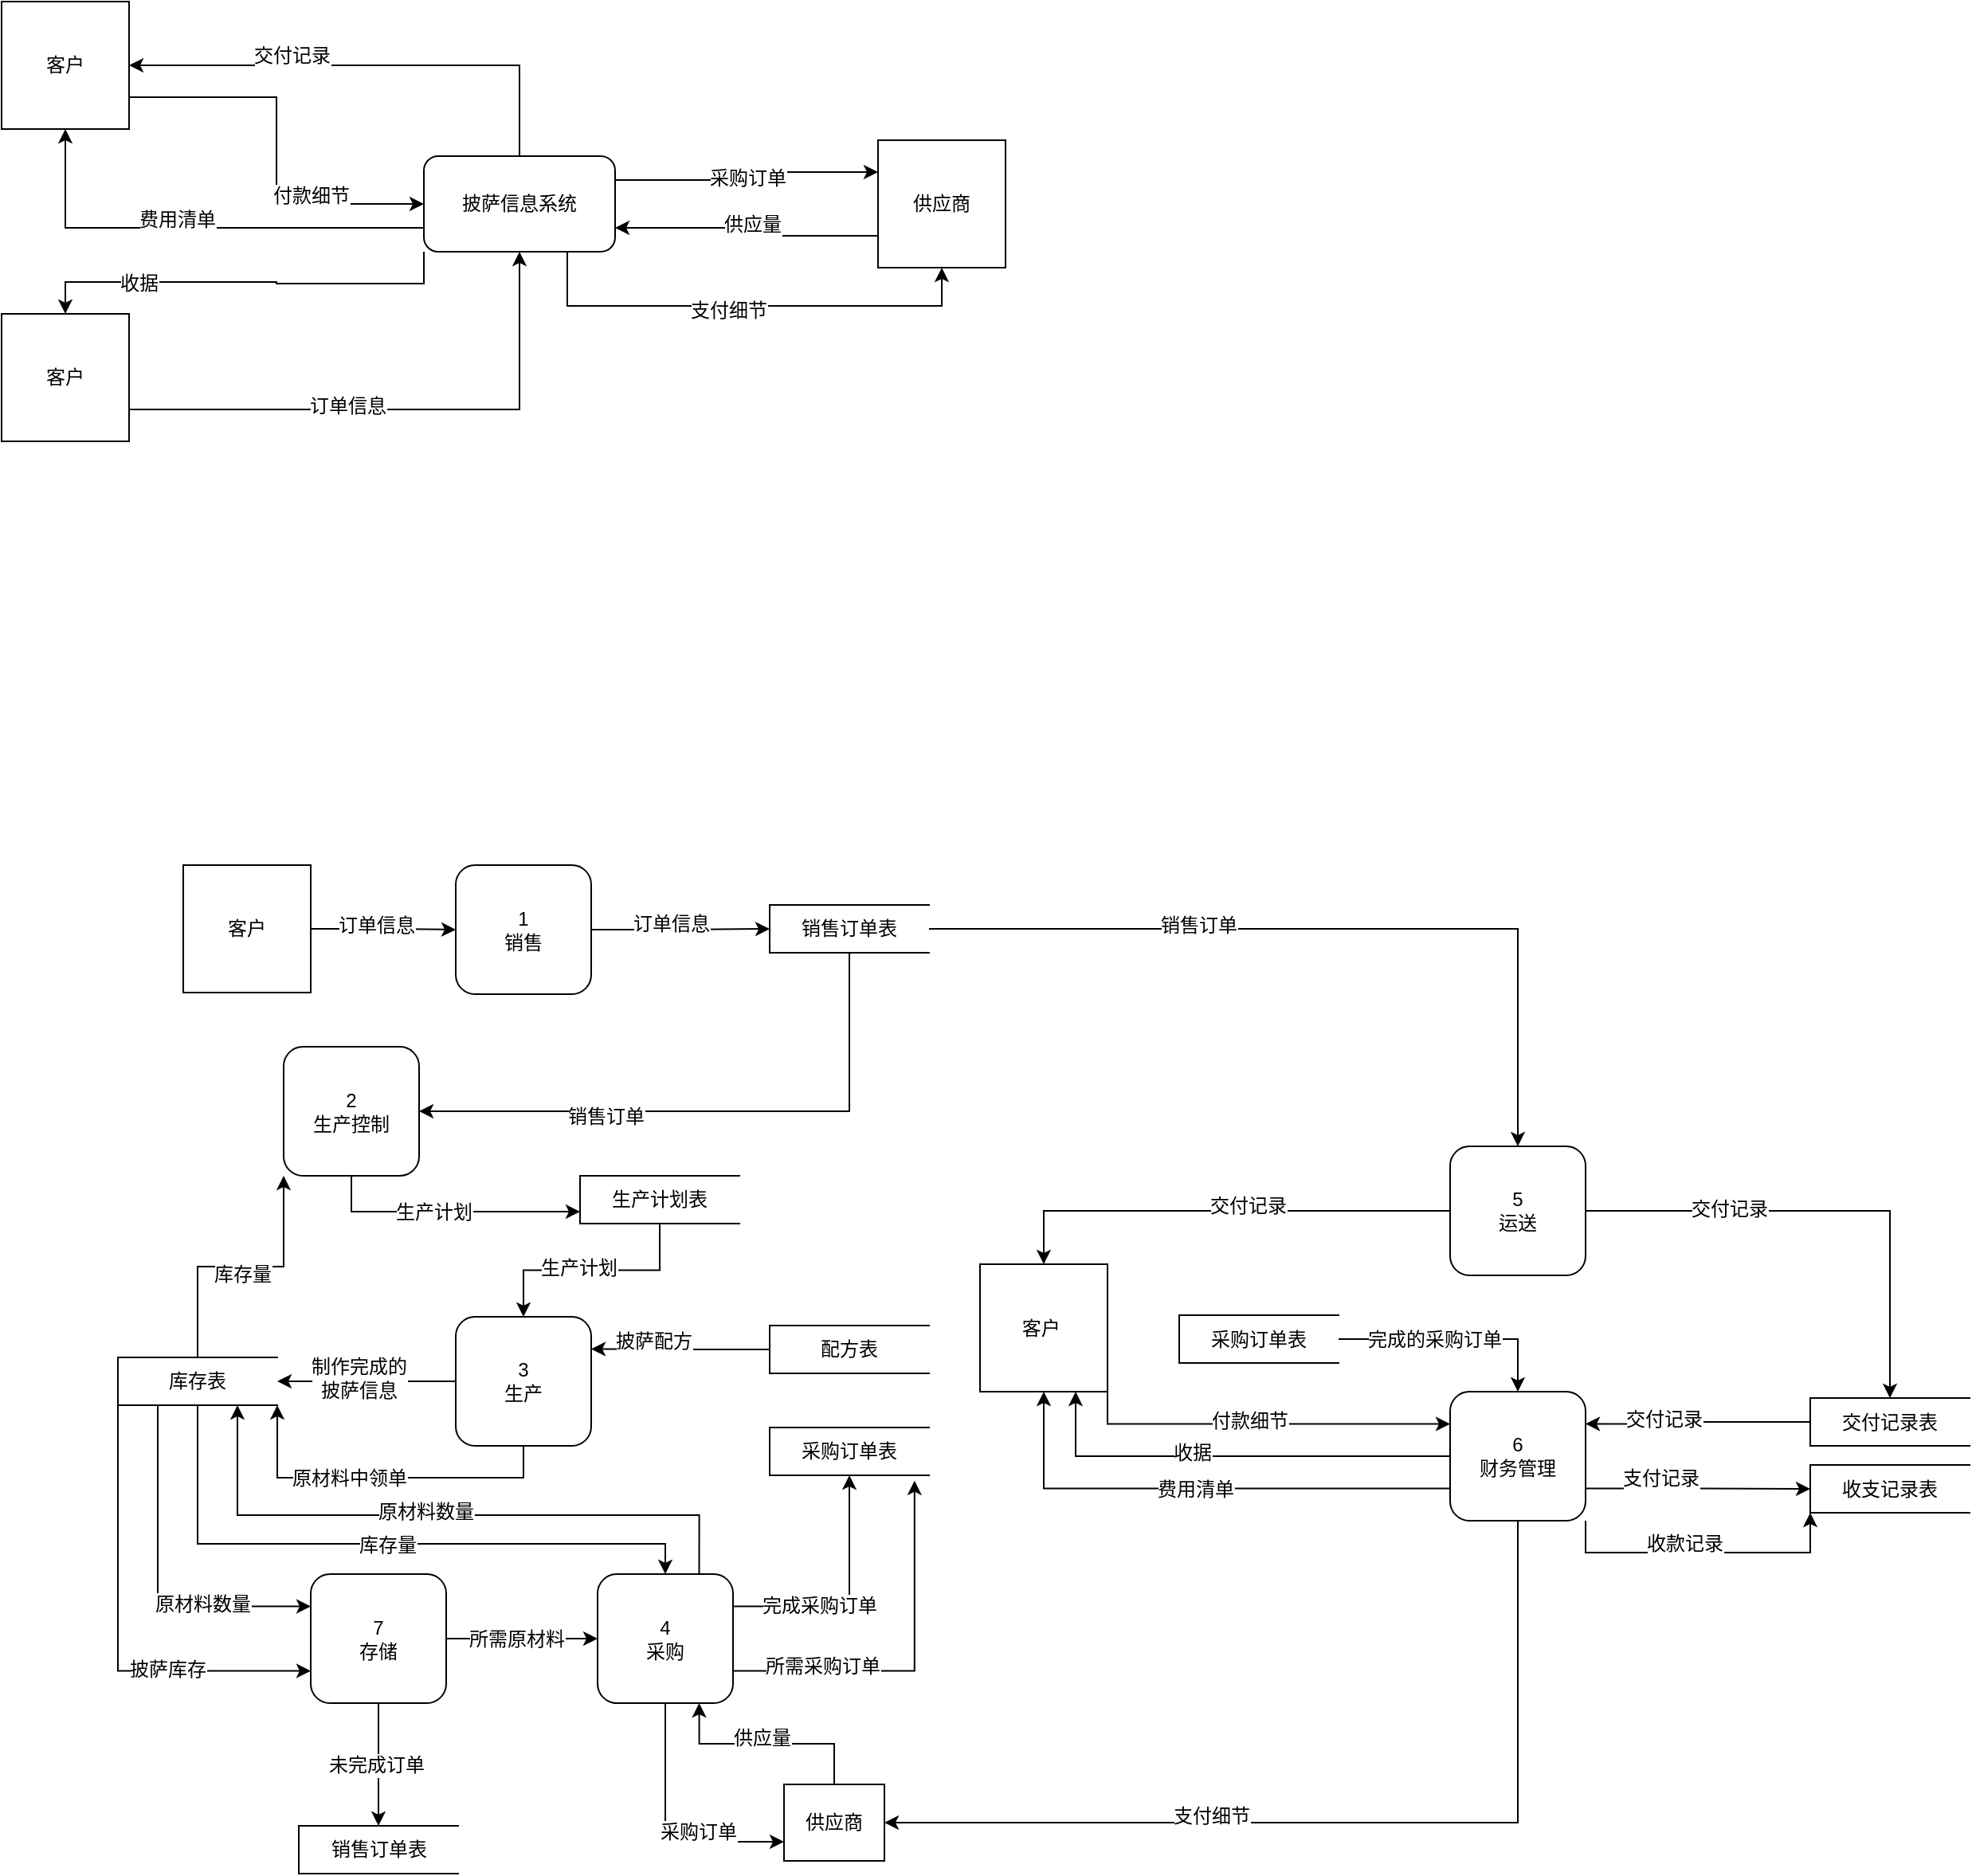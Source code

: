 <mxfile version="22.1.7" type="onedrive">
  <diagram name="第 1 页" id="Ogoxaame5EVT2_0ldYU4">
    <mxGraphModel grid="0" page="0" gridSize="10" guides="1" tooltips="1" connect="1" arrows="1" fold="1" pageScale="1" pageWidth="20000" pageHeight="40000" math="0" shadow="0">
      <root>
        <mxCell id="0" />
        <mxCell id="1" parent="0" />
        <mxCell id="jCWovnf3UKTLc14nrEl1-61" style="edgeStyle=orthogonalEdgeStyle;rounded=0;orthogonalLoop=1;jettySize=auto;html=1;exitX=1;exitY=0.75;exitDx=0;exitDy=0;entryX=0;entryY=0.5;entryDx=0;entryDy=0;fontFamily=Helvetica;fontSize=12;fontColor=default;startSize=26;" edge="1" parent="1" source="jCWovnf3UKTLc14nrEl1-1" target="jCWovnf3UKTLc14nrEl1-3">
          <mxGeometry relative="1" as="geometry" />
        </mxCell>
        <mxCell id="jCWovnf3UKTLc14nrEl1-62" value="付款细节" style="edgeLabel;html=1;align=center;verticalAlign=middle;resizable=0;points=[];fontSize=12;fontFamily=Helvetica;fontColor=default;" connectable="0" vertex="1" parent="jCWovnf3UKTLc14nrEl1-61">
          <mxGeometry x="0.431" y="5" relative="1" as="geometry">
            <mxPoint as="offset" />
          </mxGeometry>
        </mxCell>
        <mxCell id="jCWovnf3UKTLc14nrEl1-1" value="客户" style="whiteSpace=wrap;html=1;aspect=fixed;" vertex="1" parent="1">
          <mxGeometry x="78" y="-9" width="80" height="80" as="geometry" />
        </mxCell>
        <mxCell id="jCWovnf3UKTLc14nrEl1-68" style="edgeStyle=orthogonalEdgeStyle;rounded=0;orthogonalLoop=1;jettySize=auto;html=1;exitX=1;exitY=0.75;exitDx=0;exitDy=0;entryX=0.5;entryY=1;entryDx=0;entryDy=0;fontFamily=Helvetica;fontSize=12;fontColor=default;startSize=26;" edge="1" parent="1" source="jCWovnf3UKTLc14nrEl1-2" target="jCWovnf3UKTLc14nrEl1-3">
          <mxGeometry relative="1" as="geometry" />
        </mxCell>
        <mxCell id="jCWovnf3UKTLc14nrEl1-69" value="订单信息" style="edgeLabel;html=1;align=center;verticalAlign=middle;resizable=0;points=[];fontSize=12;fontFamily=Helvetica;fontColor=default;" connectable="0" vertex="1" parent="jCWovnf3UKTLc14nrEl1-68">
          <mxGeometry x="-0.205" y="2" relative="1" as="geometry">
            <mxPoint as="offset" />
          </mxGeometry>
        </mxCell>
        <mxCell id="jCWovnf3UKTLc14nrEl1-2" value="客户" style="whiteSpace=wrap;html=1;aspect=fixed;" vertex="1" parent="1">
          <mxGeometry x="78" y="187" width="80" height="80" as="geometry" />
        </mxCell>
        <mxCell id="jCWovnf3UKTLc14nrEl1-59" style="edgeStyle=orthogonalEdgeStyle;rounded=0;orthogonalLoop=1;jettySize=auto;html=1;exitX=0.5;exitY=0;exitDx=0;exitDy=0;entryX=1;entryY=0.5;entryDx=0;entryDy=0;fontFamily=Helvetica;fontSize=12;fontColor=default;startSize=26;" edge="1" parent="1" source="jCWovnf3UKTLc14nrEl1-3" target="jCWovnf3UKTLc14nrEl1-1">
          <mxGeometry relative="1" as="geometry" />
        </mxCell>
        <mxCell id="jCWovnf3UKTLc14nrEl1-60" value="交付记录" style="edgeLabel;html=1;align=center;verticalAlign=middle;resizable=0;points=[];fontSize=12;fontFamily=Helvetica;fontColor=default;" connectable="0" vertex="1" parent="jCWovnf3UKTLc14nrEl1-59">
          <mxGeometry x="0.327" y="-6" relative="1" as="geometry">
            <mxPoint as="offset" />
          </mxGeometry>
        </mxCell>
        <mxCell id="jCWovnf3UKTLc14nrEl1-64" style="edgeStyle=orthogonalEdgeStyle;rounded=0;orthogonalLoop=1;jettySize=auto;html=1;exitX=0;exitY=0.75;exitDx=0;exitDy=0;entryX=0.5;entryY=1;entryDx=0;entryDy=0;fontFamily=Helvetica;fontSize=12;fontColor=default;startSize=26;" edge="1" parent="1" source="jCWovnf3UKTLc14nrEl1-3" target="jCWovnf3UKTLc14nrEl1-1">
          <mxGeometry relative="1" as="geometry" />
        </mxCell>
        <mxCell id="jCWovnf3UKTLc14nrEl1-65" value="费用清单" style="edgeLabel;html=1;align=center;verticalAlign=middle;resizable=0;points=[];fontSize=12;fontFamily=Helvetica;fontColor=default;" connectable="0" vertex="1" parent="jCWovnf3UKTLc14nrEl1-64">
          <mxGeometry x="0.08" y="-5" relative="1" as="geometry">
            <mxPoint as="offset" />
          </mxGeometry>
        </mxCell>
        <mxCell id="jCWovnf3UKTLc14nrEl1-66" style="edgeStyle=orthogonalEdgeStyle;rounded=0;orthogonalLoop=1;jettySize=auto;html=1;exitX=0;exitY=1;exitDx=0;exitDy=0;entryX=0.5;entryY=0;entryDx=0;entryDy=0;fontFamily=Helvetica;fontSize=12;fontColor=default;startSize=26;" edge="1" parent="1" source="jCWovnf3UKTLc14nrEl1-3" target="jCWovnf3UKTLc14nrEl1-2">
          <mxGeometry relative="1" as="geometry" />
        </mxCell>
        <mxCell id="jCWovnf3UKTLc14nrEl1-67" value="收据" style="edgeLabel;html=1;align=center;verticalAlign=middle;resizable=0;points=[];fontSize=12;fontFamily=Helvetica;fontColor=default;" connectable="0" vertex="1" parent="jCWovnf3UKTLc14nrEl1-66">
          <mxGeometry x="0.511" y="1" relative="1" as="geometry">
            <mxPoint x="1" as="offset" />
          </mxGeometry>
        </mxCell>
        <mxCell id="jCWovnf3UKTLc14nrEl1-70" style="edgeStyle=orthogonalEdgeStyle;rounded=0;orthogonalLoop=1;jettySize=auto;html=1;exitX=1;exitY=0.25;exitDx=0;exitDy=0;entryX=0;entryY=0.25;entryDx=0;entryDy=0;fontFamily=Helvetica;fontSize=12;fontColor=default;startSize=26;" edge="1" parent="1" source="jCWovnf3UKTLc14nrEl1-3" target="jCWovnf3UKTLc14nrEl1-4">
          <mxGeometry relative="1" as="geometry" />
        </mxCell>
        <mxCell id="jCWovnf3UKTLc14nrEl1-71" value="采购订单" style="edgeLabel;html=1;align=center;verticalAlign=middle;resizable=0;points=[];fontSize=12;fontFamily=Helvetica;fontColor=default;" connectable="0" vertex="1" parent="jCWovnf3UKTLc14nrEl1-70">
          <mxGeometry x="-0.01" relative="1" as="geometry">
            <mxPoint as="offset" />
          </mxGeometry>
        </mxCell>
        <mxCell id="jCWovnf3UKTLc14nrEl1-76" style="edgeStyle=orthogonalEdgeStyle;rounded=0;orthogonalLoop=1;jettySize=auto;html=1;exitX=0.75;exitY=1;exitDx=0;exitDy=0;entryX=0.5;entryY=1;entryDx=0;entryDy=0;fontFamily=Helvetica;fontSize=12;fontColor=default;startSize=26;" edge="1" parent="1" source="jCWovnf3UKTLc14nrEl1-3" target="jCWovnf3UKTLc14nrEl1-4">
          <mxGeometry relative="1" as="geometry">
            <Array as="points">
              <mxPoint x="433" y="182" />
              <mxPoint x="668" y="182" />
            </Array>
          </mxGeometry>
        </mxCell>
        <mxCell id="jCWovnf3UKTLc14nrEl1-77" value="支付细节" style="edgeLabel;html=1;align=center;verticalAlign=middle;resizable=0;points=[];fontSize=12;fontFamily=Helvetica;fontColor=default;" connectable="0" vertex="1" parent="jCWovnf3UKTLc14nrEl1-76">
          <mxGeometry x="-0.085" y="-3" relative="1" as="geometry">
            <mxPoint x="1" as="offset" />
          </mxGeometry>
        </mxCell>
        <mxCell id="jCWovnf3UKTLc14nrEl1-3" value="披萨信息系统" style="rounded=1;whiteSpace=wrap;html=1;" vertex="1" parent="1">
          <mxGeometry x="343" y="88" width="120" height="60" as="geometry" />
        </mxCell>
        <mxCell id="jCWovnf3UKTLc14nrEl1-74" style="edgeStyle=orthogonalEdgeStyle;rounded=0;orthogonalLoop=1;jettySize=auto;html=1;exitX=0;exitY=0.75;exitDx=0;exitDy=0;entryX=1;entryY=0.75;entryDx=0;entryDy=0;fontFamily=Helvetica;fontSize=12;fontColor=default;startSize=26;" edge="1" parent="1" source="jCWovnf3UKTLc14nrEl1-4" target="jCWovnf3UKTLc14nrEl1-3">
          <mxGeometry relative="1" as="geometry" />
        </mxCell>
        <mxCell id="jCWovnf3UKTLc14nrEl1-75" value="供应量" style="edgeLabel;html=1;align=center;verticalAlign=middle;resizable=0;points=[];fontSize=12;fontFamily=Helvetica;fontColor=default;" connectable="0" vertex="1" parent="jCWovnf3UKTLc14nrEl1-74">
          <mxGeometry x="-0.414" y="-4" relative="1" as="geometry">
            <mxPoint x="-29" y="-3" as="offset" />
          </mxGeometry>
        </mxCell>
        <mxCell id="jCWovnf3UKTLc14nrEl1-4" value="供应商" style="whiteSpace=wrap;html=1;aspect=fixed;" vertex="1" parent="1">
          <mxGeometry x="628" y="78" width="80" height="80" as="geometry" />
        </mxCell>
        <mxCell id="jCWovnf3UKTLc14nrEl1-118" style="edgeStyle=orthogonalEdgeStyle;rounded=0;orthogonalLoop=1;jettySize=auto;html=1;exitX=0.5;exitY=1;exitDx=0;exitDy=0;entryX=0.5;entryY=0;entryDx=0;entryDy=0;fontFamily=Helvetica;fontSize=12;fontColor=default;startSize=26;" edge="1" parent="1" source="jCWovnf3UKTLc14nrEl1-5" target="jCWovnf3UKTLc14nrEl1-15">
          <mxGeometry relative="1" as="geometry" />
        </mxCell>
        <mxCell id="jCWovnf3UKTLc14nrEl1-119" value="生产计划" style="edgeLabel;html=1;align=center;verticalAlign=middle;resizable=0;points=[];fontSize=12;fontFamily=Helvetica;fontColor=default;" connectable="0" vertex="1" parent="jCWovnf3UKTLc14nrEl1-118">
          <mxGeometry x="0.127" y="-2" relative="1" as="geometry">
            <mxPoint as="offset" />
          </mxGeometry>
        </mxCell>
        <mxCell id="jCWovnf3UKTLc14nrEl1-5" value="生产计划表" style="html=1;dashed=0;whiteSpace=wrap;shape=partialRectangle;right=0;" vertex="1" parent="1">
          <mxGeometry x="441" y="728" width="100" height="30" as="geometry" />
        </mxCell>
        <mxCell id="jCWovnf3UKTLc14nrEl1-78" style="edgeStyle=orthogonalEdgeStyle;rounded=0;orthogonalLoop=1;jettySize=auto;html=1;exitX=1;exitY=0.5;exitDx=0;exitDy=0;fontFamily=Helvetica;fontSize=12;fontColor=default;startSize=26;" edge="1" parent="1" source="jCWovnf3UKTLc14nrEl1-6" target="jCWovnf3UKTLc14nrEl1-7">
          <mxGeometry relative="1" as="geometry" />
        </mxCell>
        <mxCell id="jCWovnf3UKTLc14nrEl1-79" value="订单信息" style="edgeLabel;html=1;align=center;verticalAlign=middle;resizable=0;points=[];fontSize=12;fontFamily=Helvetica;fontColor=default;" connectable="0" vertex="1" parent="jCWovnf3UKTLc14nrEl1-78">
          <mxGeometry x="-0.119" y="2" relative="1" as="geometry">
            <mxPoint as="offset" />
          </mxGeometry>
        </mxCell>
        <mxCell id="jCWovnf3UKTLc14nrEl1-6" value="客户" style="whiteSpace=wrap;html=1;aspect=fixed;" vertex="1" parent="1">
          <mxGeometry x="192" y="533" width="80" height="80" as="geometry" />
        </mxCell>
        <mxCell id="jCWovnf3UKTLc14nrEl1-80" style="edgeStyle=orthogonalEdgeStyle;rounded=0;orthogonalLoop=1;jettySize=auto;html=1;exitX=1;exitY=0.5;exitDx=0;exitDy=0;entryX=0;entryY=0.5;entryDx=0;entryDy=0;fontFamily=Helvetica;fontSize=12;fontColor=default;startSize=26;" edge="1" parent="1" source="jCWovnf3UKTLc14nrEl1-7" target="jCWovnf3UKTLc14nrEl1-12">
          <mxGeometry relative="1" as="geometry" />
        </mxCell>
        <mxCell id="jCWovnf3UKTLc14nrEl1-81" value="订单信息" style="edgeLabel;html=1;align=center;verticalAlign=middle;resizable=0;points=[];fontSize=12;fontFamily=Helvetica;fontColor=default;" connectable="0" vertex="1" parent="jCWovnf3UKTLc14nrEl1-80">
          <mxGeometry x="-0.111" y="4" relative="1" as="geometry">
            <mxPoint as="offset" />
          </mxGeometry>
        </mxCell>
        <mxCell id="jCWovnf3UKTLc14nrEl1-7" value="1&lt;br&gt;销售" style="rounded=1;whiteSpace=wrap;html=1;" vertex="1" parent="1">
          <mxGeometry x="363" y="533" width="85" height="81" as="geometry" />
        </mxCell>
        <mxCell id="jCWovnf3UKTLc14nrEl1-82" style="edgeStyle=orthogonalEdgeStyle;rounded=0;orthogonalLoop=1;jettySize=auto;html=1;exitX=0.5;exitY=1;exitDx=0;exitDy=0;entryX=1;entryY=0.5;entryDx=0;entryDy=0;fontFamily=Helvetica;fontSize=12;fontColor=default;startSize=26;" edge="1" parent="1" source="jCWovnf3UKTLc14nrEl1-12" target="jCWovnf3UKTLc14nrEl1-13">
          <mxGeometry relative="1" as="geometry" />
        </mxCell>
        <mxCell id="jCWovnf3UKTLc14nrEl1-83" value="销售订单" style="edgeLabel;html=1;align=center;verticalAlign=middle;resizable=0;points=[];fontSize=12;fontFamily=Helvetica;fontColor=default;" connectable="0" vertex="1" parent="jCWovnf3UKTLc14nrEl1-82">
          <mxGeometry x="0.364" y="3" relative="1" as="geometry">
            <mxPoint x="-1" as="offset" />
          </mxGeometry>
        </mxCell>
        <mxCell id="jCWovnf3UKTLc14nrEl1-12" value="销售订单表" style="html=1;dashed=0;whiteSpace=wrap;shape=partialRectangle;right=0;" vertex="1" parent="1">
          <mxGeometry x="560" y="558" width="100" height="30" as="geometry" />
        </mxCell>
        <mxCell id="jCWovnf3UKTLc14nrEl1-116" style="edgeStyle=orthogonalEdgeStyle;rounded=0;orthogonalLoop=1;jettySize=auto;html=1;exitX=0.5;exitY=1;exitDx=0;exitDy=0;entryX=0;entryY=0.75;entryDx=0;entryDy=0;fontFamily=Helvetica;fontSize=12;fontColor=default;startSize=26;" edge="1" parent="1" source="jCWovnf3UKTLc14nrEl1-13" target="jCWovnf3UKTLc14nrEl1-5">
          <mxGeometry relative="1" as="geometry" />
        </mxCell>
        <mxCell id="jCWovnf3UKTLc14nrEl1-117" value="生产计划" style="edgeLabel;html=1;align=center;verticalAlign=middle;resizable=0;points=[];fontSize=12;fontFamily=Helvetica;fontColor=default;" connectable="0" vertex="1" parent="jCWovnf3UKTLc14nrEl1-116">
          <mxGeometry x="-0.104" relative="1" as="geometry">
            <mxPoint x="-1" as="offset" />
          </mxGeometry>
        </mxCell>
        <mxCell id="jCWovnf3UKTLc14nrEl1-13" value="2&lt;br&gt;生产控制" style="rounded=1;whiteSpace=wrap;html=1;" vertex="1" parent="1">
          <mxGeometry x="255" y="647" width="85" height="81" as="geometry" />
        </mxCell>
        <mxCell id="jCWovnf3UKTLc14nrEl1-87" style="edgeStyle=orthogonalEdgeStyle;rounded=0;orthogonalLoop=1;jettySize=auto;html=1;exitX=0.5;exitY=0;exitDx=0;exitDy=0;entryX=0;entryY=1;entryDx=0;entryDy=0;fontFamily=Helvetica;fontSize=12;fontColor=default;startSize=26;" edge="1" parent="1" source="jCWovnf3UKTLc14nrEl1-14" target="jCWovnf3UKTLc14nrEl1-13">
          <mxGeometry relative="1" as="geometry" />
        </mxCell>
        <mxCell id="jCWovnf3UKTLc14nrEl1-88" value="库存量" style="edgeLabel;html=1;align=center;verticalAlign=middle;resizable=0;points=[];fontSize=12;fontFamily=Helvetica;fontColor=default;" connectable="0" vertex="1" parent="jCWovnf3UKTLc14nrEl1-87">
          <mxGeometry x="0.014" y="-5" relative="1" as="geometry">
            <mxPoint as="offset" />
          </mxGeometry>
        </mxCell>
        <mxCell id="jCWovnf3UKTLc14nrEl1-93" style="edgeStyle=orthogonalEdgeStyle;rounded=0;orthogonalLoop=1;jettySize=auto;html=1;exitX=0;exitY=1;exitDx=0;exitDy=0;entryX=0;entryY=0.75;entryDx=0;entryDy=0;fontFamily=Helvetica;fontSize=12;fontColor=default;startSize=26;" edge="1" parent="1" source="jCWovnf3UKTLc14nrEl1-14" target="jCWovnf3UKTLc14nrEl1-19">
          <mxGeometry relative="1" as="geometry" />
        </mxCell>
        <mxCell id="jCWovnf3UKTLc14nrEl1-94" value="披萨库存" style="edgeLabel;html=1;align=center;verticalAlign=middle;resizable=0;points=[];fontSize=12;fontFamily=Helvetica;fontColor=default;" connectable="0" vertex="1" parent="jCWovnf3UKTLc14nrEl1-93">
          <mxGeometry x="0.377" y="1" relative="1" as="geometry">
            <mxPoint as="offset" />
          </mxGeometry>
        </mxCell>
        <mxCell id="jCWovnf3UKTLc14nrEl1-95" style="edgeStyle=orthogonalEdgeStyle;rounded=0;orthogonalLoop=1;jettySize=auto;html=1;exitX=0.25;exitY=1;exitDx=0;exitDy=0;entryX=0;entryY=0.25;entryDx=0;entryDy=0;fontFamily=Helvetica;fontSize=12;fontColor=default;startSize=26;" edge="1" parent="1" source="jCWovnf3UKTLc14nrEl1-14" target="jCWovnf3UKTLc14nrEl1-19">
          <mxGeometry relative="1" as="geometry" />
        </mxCell>
        <mxCell id="jCWovnf3UKTLc14nrEl1-96" value="原材料数量" style="edgeLabel;html=1;align=center;verticalAlign=middle;resizable=0;points=[];fontSize=12;fontFamily=Helvetica;fontColor=default;" connectable="0" vertex="1" parent="jCWovnf3UKTLc14nrEl1-95">
          <mxGeometry x="0.386" y="2" relative="1" as="geometry">
            <mxPoint as="offset" />
          </mxGeometry>
        </mxCell>
        <mxCell id="jCWovnf3UKTLc14nrEl1-124" style="edgeStyle=orthogonalEdgeStyle;rounded=0;orthogonalLoop=1;jettySize=auto;html=1;exitX=0.5;exitY=1;exitDx=0;exitDy=0;entryX=0.5;entryY=0;entryDx=0;entryDy=0;fontFamily=Helvetica;fontSize=12;fontColor=default;startSize=26;" edge="1" parent="1" source="jCWovnf3UKTLc14nrEl1-14" target="jCWovnf3UKTLc14nrEl1-18">
          <mxGeometry relative="1" as="geometry">
            <Array as="points">
              <mxPoint x="201" y="959" />
              <mxPoint x="495" y="959" />
            </Array>
          </mxGeometry>
        </mxCell>
        <mxCell id="jCWovnf3UKTLc14nrEl1-125" value="库存量" style="edgeLabel;html=1;align=center;verticalAlign=middle;resizable=0;points=[];fontSize=12;fontFamily=Helvetica;fontColor=default;" connectable="0" vertex="1" parent="jCWovnf3UKTLc14nrEl1-124">
          <mxGeometry x="0.029" y="-1" relative="1" as="geometry">
            <mxPoint as="offset" />
          </mxGeometry>
        </mxCell>
        <mxCell id="jCWovnf3UKTLc14nrEl1-14" value="库存表" style="html=1;dashed=0;whiteSpace=wrap;shape=partialRectangle;right=0;" vertex="1" parent="1">
          <mxGeometry x="151" y="842" width="100" height="30" as="geometry" />
        </mxCell>
        <mxCell id="jCWovnf3UKTLc14nrEl1-89" style="edgeStyle=orthogonalEdgeStyle;rounded=0;orthogonalLoop=1;jettySize=auto;html=1;exitX=0;exitY=0.5;exitDx=0;exitDy=0;fontFamily=Helvetica;fontSize=12;fontColor=default;startSize=26;" edge="1" parent="1" source="jCWovnf3UKTLc14nrEl1-15" target="jCWovnf3UKTLc14nrEl1-14">
          <mxGeometry relative="1" as="geometry" />
        </mxCell>
        <mxCell id="jCWovnf3UKTLc14nrEl1-90" value="制作完成的&lt;br&gt;披萨信息" style="edgeLabel;html=1;align=center;verticalAlign=middle;resizable=0;points=[];fontSize=12;fontFamily=Helvetica;fontColor=default;" connectable="0" vertex="1" parent="jCWovnf3UKTLc14nrEl1-89">
          <mxGeometry x="0.084" y="-2" relative="1" as="geometry">
            <mxPoint x="-1" as="offset" />
          </mxGeometry>
        </mxCell>
        <mxCell id="jCWovnf3UKTLc14nrEl1-121" style="edgeStyle=orthogonalEdgeStyle;rounded=0;orthogonalLoop=1;jettySize=auto;html=1;exitX=0.5;exitY=1;exitDx=0;exitDy=0;entryX=1;entryY=1;entryDx=0;entryDy=0;fontFamily=Helvetica;fontSize=12;fontColor=default;startSize=26;" edge="1" parent="1" source="jCWovnf3UKTLc14nrEl1-15" target="jCWovnf3UKTLc14nrEl1-14">
          <mxGeometry relative="1" as="geometry" />
        </mxCell>
        <mxCell id="jCWovnf3UKTLc14nrEl1-123" value="原材料中领单" style="edgeLabel;html=1;align=center;verticalAlign=middle;resizable=0;points=[];fontSize=12;fontFamily=Helvetica;fontColor=default;" connectable="0" vertex="1" parent="jCWovnf3UKTLc14nrEl1-121">
          <mxGeometry x="0.178" relative="1" as="geometry">
            <mxPoint as="offset" />
          </mxGeometry>
        </mxCell>
        <mxCell id="jCWovnf3UKTLc14nrEl1-15" value="3&lt;br&gt;生产" style="rounded=1;whiteSpace=wrap;html=1;" vertex="1" parent="1">
          <mxGeometry x="363" y="816.5" width="85" height="81" as="geometry" />
        </mxCell>
        <mxCell id="jCWovnf3UKTLc14nrEl1-97" style="edgeStyle=orthogonalEdgeStyle;rounded=0;orthogonalLoop=1;jettySize=auto;html=1;exitX=0;exitY=0.5;exitDx=0;exitDy=0;entryX=1;entryY=0.25;entryDx=0;entryDy=0;fontFamily=Helvetica;fontSize=12;fontColor=default;startSize=26;" edge="1" parent="1" source="jCWovnf3UKTLc14nrEl1-16" target="jCWovnf3UKTLc14nrEl1-15">
          <mxGeometry relative="1" as="geometry" />
        </mxCell>
        <mxCell id="jCWovnf3UKTLc14nrEl1-98" value="披萨配方" style="edgeLabel;html=1;align=center;verticalAlign=middle;resizable=0;points=[];fontSize=12;fontFamily=Helvetica;fontColor=default;" connectable="0" vertex="1" parent="jCWovnf3UKTLc14nrEl1-97">
          <mxGeometry x="0.306" y="-5" relative="1" as="geometry">
            <mxPoint as="offset" />
          </mxGeometry>
        </mxCell>
        <mxCell id="jCWovnf3UKTLc14nrEl1-16" value="配方表" style="html=1;dashed=0;whiteSpace=wrap;shape=partialRectangle;right=0;" vertex="1" parent="1">
          <mxGeometry x="560" y="822" width="100" height="30" as="geometry" />
        </mxCell>
        <mxCell id="jCWovnf3UKTLc14nrEl1-17" value="采购订单表" style="html=1;dashed=0;whiteSpace=wrap;shape=partialRectangle;right=0;" vertex="1" parent="1">
          <mxGeometry x="560" y="886" width="100" height="30" as="geometry" />
        </mxCell>
        <mxCell id="jCWovnf3UKTLc14nrEl1-101" style="edgeStyle=orthogonalEdgeStyle;rounded=0;orthogonalLoop=1;jettySize=auto;html=1;exitX=1;exitY=0.25;exitDx=0;exitDy=0;entryX=0.5;entryY=1;entryDx=0;entryDy=0;fontFamily=Helvetica;fontSize=12;fontColor=default;startSize=26;" edge="1" parent="1" source="jCWovnf3UKTLc14nrEl1-18" target="jCWovnf3UKTLc14nrEl1-17">
          <mxGeometry relative="1" as="geometry" />
        </mxCell>
        <mxCell id="jCWovnf3UKTLc14nrEl1-102" value="完成采购订单" style="edgeLabel;html=1;align=center;verticalAlign=middle;resizable=0;points=[];fontSize=12;fontFamily=Helvetica;fontColor=default;" connectable="0" vertex="1" parent="jCWovnf3UKTLc14nrEl1-101">
          <mxGeometry x="-0.628" y="3" relative="1" as="geometry">
            <mxPoint x="25" y="2" as="offset" />
          </mxGeometry>
        </mxCell>
        <mxCell id="jCWovnf3UKTLc14nrEl1-105" style="edgeStyle=orthogonalEdgeStyle;rounded=0;orthogonalLoop=1;jettySize=auto;html=1;exitX=0.5;exitY=1;exitDx=0;exitDy=0;entryX=0;entryY=0.75;entryDx=0;entryDy=0;fontFamily=Helvetica;fontSize=12;fontColor=default;startSize=26;" edge="1" parent="1" source="jCWovnf3UKTLc14nrEl1-18" target="jCWovnf3UKTLc14nrEl1-21">
          <mxGeometry relative="1" as="geometry" />
        </mxCell>
        <mxCell id="jCWovnf3UKTLc14nrEl1-106" value="采购订单" style="edgeLabel;html=1;align=center;verticalAlign=middle;resizable=0;points=[];fontSize=12;fontFamily=Helvetica;fontColor=default;" connectable="0" vertex="1" parent="jCWovnf3UKTLc14nrEl1-105">
          <mxGeometry x="0.326" y="6" relative="1" as="geometry">
            <mxPoint as="offset" />
          </mxGeometry>
        </mxCell>
        <mxCell id="jCWovnf3UKTLc14nrEl1-126" style="edgeStyle=orthogonalEdgeStyle;rounded=0;orthogonalLoop=1;jettySize=auto;html=1;exitX=0.75;exitY=0;exitDx=0;exitDy=0;entryX=0.75;entryY=1;entryDx=0;entryDy=0;fontFamily=Helvetica;fontSize=12;fontColor=default;startSize=26;" edge="1" parent="1" source="jCWovnf3UKTLc14nrEl1-18" target="jCWovnf3UKTLc14nrEl1-14">
          <mxGeometry relative="1" as="geometry">
            <Array as="points">
              <mxPoint x="516" y="941" />
              <mxPoint x="226" y="941" />
            </Array>
          </mxGeometry>
        </mxCell>
        <mxCell id="jCWovnf3UKTLc14nrEl1-127" value="原材料数量" style="edgeLabel;html=1;align=center;verticalAlign=middle;resizable=0;points=[];fontSize=12;fontFamily=Helvetica;fontColor=default;" connectable="0" vertex="1" parent="jCWovnf3UKTLc14nrEl1-126">
          <mxGeometry x="0.055" y="-2" relative="1" as="geometry">
            <mxPoint as="offset" />
          </mxGeometry>
        </mxCell>
        <mxCell id="jCWovnf3UKTLc14nrEl1-18" value="4&lt;br&gt;采购" style="rounded=1;whiteSpace=wrap;html=1;" vertex="1" parent="1">
          <mxGeometry x="452" y="978" width="85" height="81" as="geometry" />
        </mxCell>
        <mxCell id="jCWovnf3UKTLc14nrEl1-99" style="edgeStyle=orthogonalEdgeStyle;rounded=0;orthogonalLoop=1;jettySize=auto;html=1;exitX=1;exitY=0.5;exitDx=0;exitDy=0;entryX=0;entryY=0.5;entryDx=0;entryDy=0;fontFamily=Helvetica;fontSize=12;fontColor=default;startSize=26;" edge="1" parent="1" source="jCWovnf3UKTLc14nrEl1-19" target="jCWovnf3UKTLc14nrEl1-18">
          <mxGeometry relative="1" as="geometry" />
        </mxCell>
        <mxCell id="jCWovnf3UKTLc14nrEl1-100" value="所需原材料" style="edgeLabel;html=1;align=center;verticalAlign=middle;resizable=0;points=[];fontSize=12;fontFamily=Helvetica;fontColor=default;" connectable="0" vertex="1" parent="jCWovnf3UKTLc14nrEl1-99">
          <mxGeometry x="-0.358" y="-2" relative="1" as="geometry">
            <mxPoint x="13" y="-2" as="offset" />
          </mxGeometry>
        </mxCell>
        <mxCell id="jCWovnf3UKTLc14nrEl1-129" style="edgeStyle=orthogonalEdgeStyle;rounded=0;orthogonalLoop=1;jettySize=auto;html=1;exitX=0.5;exitY=1;exitDx=0;exitDy=0;fontFamily=Helvetica;fontSize=12;fontColor=default;startSize=26;" edge="1" parent="1" source="jCWovnf3UKTLc14nrEl1-19" target="jCWovnf3UKTLc14nrEl1-128">
          <mxGeometry relative="1" as="geometry" />
        </mxCell>
        <mxCell id="jCWovnf3UKTLc14nrEl1-130" value="未完成订单" style="edgeLabel;html=1;align=center;verticalAlign=middle;resizable=0;points=[];fontSize=12;fontFamily=Helvetica;fontColor=default;" connectable="0" vertex="1" parent="jCWovnf3UKTLc14nrEl1-129">
          <mxGeometry x="0.01" y="-2" relative="1" as="geometry">
            <mxPoint as="offset" />
          </mxGeometry>
        </mxCell>
        <mxCell id="jCWovnf3UKTLc14nrEl1-19" value="7&lt;br&gt;存储" style="rounded=1;whiteSpace=wrap;html=1;" vertex="1" parent="1">
          <mxGeometry x="272" y="978" width="85" height="81" as="geometry" />
        </mxCell>
        <mxCell id="jCWovnf3UKTLc14nrEl1-107" style="edgeStyle=orthogonalEdgeStyle;rounded=0;orthogonalLoop=1;jettySize=auto;html=1;exitX=0.5;exitY=0;exitDx=0;exitDy=0;entryX=0.75;entryY=1;entryDx=0;entryDy=0;fontFamily=Helvetica;fontSize=12;fontColor=default;startSize=26;" edge="1" parent="1" source="jCWovnf3UKTLc14nrEl1-21" target="jCWovnf3UKTLc14nrEl1-18">
          <mxGeometry relative="1" as="geometry" />
        </mxCell>
        <mxCell id="jCWovnf3UKTLc14nrEl1-108" value="供应量" style="edgeLabel;html=1;align=center;verticalAlign=middle;resizable=0;points=[];fontSize=12;fontFamily=Helvetica;fontColor=default;" connectable="0" vertex="1" parent="jCWovnf3UKTLc14nrEl1-107">
          <mxGeometry x="0.052" y="-4" relative="1" as="geometry">
            <mxPoint as="offset" />
          </mxGeometry>
        </mxCell>
        <mxCell id="jCWovnf3UKTLc14nrEl1-21" value="供应商" style="html=1;dashed=0;whiteSpace=wrap;rounded=0;strokeColor=default;align=center;verticalAlign=middle;fontFamily=Helvetica;fontSize=12;fontColor=default;startSize=26;fillColor=#ffffff;" vertex="1" parent="1">
          <mxGeometry x="569" y="1110" width="63" height="48" as="geometry" />
        </mxCell>
        <mxCell id="jCWovnf3UKTLc14nrEl1-43" style="edgeStyle=orthogonalEdgeStyle;rounded=0;orthogonalLoop=1;jettySize=auto;html=1;exitX=1;exitY=1;exitDx=0;exitDy=0;entryX=0;entryY=0.25;entryDx=0;entryDy=0;fontFamily=Helvetica;fontSize=12;fontColor=default;startSize=26;" edge="1" parent="1" source="jCWovnf3UKTLc14nrEl1-22" target="jCWovnf3UKTLc14nrEl1-25">
          <mxGeometry relative="1" as="geometry" />
        </mxCell>
        <mxCell id="jCWovnf3UKTLc14nrEl1-44" value="付款细节" style="edgeLabel;html=1;align=center;verticalAlign=middle;resizable=0;points=[];fontSize=12;fontFamily=Helvetica;fontColor=default;" connectable="0" vertex="1" parent="jCWovnf3UKTLc14nrEl1-43">
          <mxGeometry x="-0.069" y="2" relative="1" as="geometry">
            <mxPoint as="offset" />
          </mxGeometry>
        </mxCell>
        <mxCell id="jCWovnf3UKTLc14nrEl1-22" value="客户&amp;nbsp;" style="whiteSpace=wrap;html=1;aspect=fixed;" vertex="1" parent="1">
          <mxGeometry x="692" y="783.5" width="80" height="80" as="geometry" />
        </mxCell>
        <mxCell id="jCWovnf3UKTLc14nrEl1-31" style="edgeStyle=orthogonalEdgeStyle;rounded=0;orthogonalLoop=1;jettySize=auto;html=1;exitX=1;exitY=0.5;exitDx=0;exitDy=0;fontFamily=Helvetica;fontSize=12;fontColor=default;startSize=26;" edge="1" parent="1" source="jCWovnf3UKTLc14nrEl1-23" target="jCWovnf3UKTLc14nrEl1-25">
          <mxGeometry relative="1" as="geometry" />
        </mxCell>
        <mxCell id="jCWovnf3UKTLc14nrEl1-32" value="完成的采购订单" style="edgeLabel;html=1;align=center;verticalAlign=middle;resizable=0;points=[];fontSize=12;fontFamily=Helvetica;fontColor=default;" connectable="0" vertex="1" parent="jCWovnf3UKTLc14nrEl1-31">
          <mxGeometry x="-0.478" y="2" relative="1" as="geometry">
            <mxPoint x="22" y="2" as="offset" />
          </mxGeometry>
        </mxCell>
        <mxCell id="jCWovnf3UKTLc14nrEl1-23" value="采购订单表" style="html=1;dashed=0;whiteSpace=wrap;shape=partialRectangle;right=0;" vertex="1" parent="1">
          <mxGeometry x="817" y="815.5" width="100" height="30" as="geometry" />
        </mxCell>
        <mxCell id="jCWovnf3UKTLc14nrEl1-28" style="edgeStyle=orthogonalEdgeStyle;rounded=0;orthogonalLoop=1;jettySize=auto;html=1;exitX=0;exitY=0.5;exitDx=0;exitDy=0;entryX=0.5;entryY=0;entryDx=0;entryDy=0;fontFamily=Helvetica;fontSize=12;fontColor=default;startSize=26;" edge="1" parent="1" source="jCWovnf3UKTLc14nrEl1-24" target="jCWovnf3UKTLc14nrEl1-22">
          <mxGeometry relative="1" as="geometry" />
        </mxCell>
        <mxCell id="jCWovnf3UKTLc14nrEl1-30" value="交付记录" style="edgeLabel;html=1;align=center;verticalAlign=middle;resizable=0;points=[];fontSize=12;fontFamily=Helvetica;fontColor=default;" connectable="0" vertex="1" parent="jCWovnf3UKTLc14nrEl1-28">
          <mxGeometry x="-0.126" y="-3" relative="1" as="geometry">
            <mxPoint x="-1" as="offset" />
          </mxGeometry>
        </mxCell>
        <mxCell id="jCWovnf3UKTLc14nrEl1-57" style="edgeStyle=orthogonalEdgeStyle;rounded=0;orthogonalLoop=1;jettySize=auto;html=1;exitX=1;exitY=0.5;exitDx=0;exitDy=0;entryX=0.5;entryY=0;entryDx=0;entryDy=0;fontFamily=Helvetica;fontSize=12;fontColor=default;startSize=26;" edge="1" parent="1" source="jCWovnf3UKTLc14nrEl1-24" target="jCWovnf3UKTLc14nrEl1-26">
          <mxGeometry relative="1" as="geometry" />
        </mxCell>
        <mxCell id="jCWovnf3UKTLc14nrEl1-58" value="交付记录" style="edgeLabel;html=1;align=center;verticalAlign=middle;resizable=0;points=[];fontSize=12;fontFamily=Helvetica;fontColor=default;" connectable="0" vertex="1" parent="jCWovnf3UKTLc14nrEl1-57">
          <mxGeometry x="-0.416" y="1" relative="1" as="geometry">
            <mxPoint as="offset" />
          </mxGeometry>
        </mxCell>
        <mxCell id="jCWovnf3UKTLc14nrEl1-114" style="edgeStyle=orthogonalEdgeStyle;rounded=0;orthogonalLoop=1;jettySize=auto;html=1;exitX=0.5;exitY=0;exitDx=0;exitDy=0;entryX=1;entryY=0.5;entryDx=0;entryDy=0;fontFamily=Helvetica;fontSize=12;fontColor=default;startSize=6;startArrow=classic;startFill=1;endArrow=none;endFill=0;" edge="1" parent="1" source="jCWovnf3UKTLc14nrEl1-24" target="jCWovnf3UKTLc14nrEl1-12">
          <mxGeometry relative="1" as="geometry" />
        </mxCell>
        <mxCell id="jCWovnf3UKTLc14nrEl1-115" value="销售订单" style="edgeLabel;html=1;align=center;verticalAlign=middle;resizable=0;points=[];fontSize=12;fontFamily=Helvetica;fontColor=default;" connectable="0" vertex="1" parent="jCWovnf3UKTLc14nrEl1-114">
          <mxGeometry x="0.333" y="-2" relative="1" as="geometry">
            <mxPoint as="offset" />
          </mxGeometry>
        </mxCell>
        <mxCell id="jCWovnf3UKTLc14nrEl1-24" value="5&lt;br&gt;运送" style="rounded=1;whiteSpace=wrap;html=1;" vertex="1" parent="1">
          <mxGeometry x="987" y="709.5" width="85" height="81" as="geometry" />
        </mxCell>
        <mxCell id="jCWovnf3UKTLc14nrEl1-35" style="edgeStyle=orthogonalEdgeStyle;rounded=0;orthogonalLoop=1;jettySize=auto;html=1;exitX=0;exitY=0.5;exitDx=0;exitDy=0;entryX=0.75;entryY=1;entryDx=0;entryDy=0;fontFamily=Helvetica;fontSize=12;fontColor=default;startSize=26;" edge="1" parent="1" source="jCWovnf3UKTLc14nrEl1-25" target="jCWovnf3UKTLc14nrEl1-22">
          <mxGeometry relative="1" as="geometry" />
        </mxCell>
        <mxCell id="jCWovnf3UKTLc14nrEl1-36" value="收据" style="edgeLabel;html=1;align=center;verticalAlign=middle;resizable=0;points=[];fontSize=12;fontFamily=Helvetica;fontColor=default;" connectable="0" vertex="1" parent="jCWovnf3UKTLc14nrEl1-35">
          <mxGeometry x="0.174" y="-2" relative="1" as="geometry">
            <mxPoint x="-1" as="offset" />
          </mxGeometry>
        </mxCell>
        <mxCell id="jCWovnf3UKTLc14nrEl1-37" style="edgeStyle=orthogonalEdgeStyle;rounded=0;orthogonalLoop=1;jettySize=auto;html=1;exitX=0;exitY=0.75;exitDx=0;exitDy=0;entryX=0.5;entryY=1;entryDx=0;entryDy=0;fontFamily=Helvetica;fontSize=12;fontColor=default;startSize=26;" edge="1" parent="1" source="jCWovnf3UKTLc14nrEl1-25" target="jCWovnf3UKTLc14nrEl1-22">
          <mxGeometry relative="1" as="geometry" />
        </mxCell>
        <mxCell id="jCWovnf3UKTLc14nrEl1-39" value="费用清单" style="edgeLabel;html=1;align=center;verticalAlign=middle;resizable=0;points=[];fontSize=12;fontFamily=Helvetica;fontColor=default;" connectable="0" vertex="1" parent="jCWovnf3UKTLc14nrEl1-37">
          <mxGeometry x="0.009" relative="1" as="geometry">
            <mxPoint x="-1" as="offset" />
          </mxGeometry>
        </mxCell>
        <mxCell id="jCWovnf3UKTLc14nrEl1-50" style="edgeStyle=orthogonalEdgeStyle;rounded=0;orthogonalLoop=1;jettySize=auto;html=1;exitX=1;exitY=0.25;exitDx=0;exitDy=0;fontFamily=Helvetica;fontSize=12;fontColor=default;startSize=6;startArrow=classic;startFill=1;endArrow=none;endFill=0;" edge="1" parent="1" source="jCWovnf3UKTLc14nrEl1-25" target="jCWovnf3UKTLc14nrEl1-26">
          <mxGeometry relative="1" as="geometry" />
        </mxCell>
        <mxCell id="jCWovnf3UKTLc14nrEl1-52" value="交付记录" style="edgeLabel;html=1;align=center;verticalAlign=middle;resizable=0;points=[];fontSize=12;fontFamily=Helvetica;fontColor=default;" connectable="0" vertex="1" parent="jCWovnf3UKTLc14nrEl1-50">
          <mxGeometry x="-0.321" y="3" relative="1" as="geometry">
            <mxPoint as="offset" />
          </mxGeometry>
        </mxCell>
        <mxCell id="jCWovnf3UKTLc14nrEl1-53" style="edgeStyle=orthogonalEdgeStyle;rounded=0;orthogonalLoop=1;jettySize=auto;html=1;exitX=1;exitY=1;exitDx=0;exitDy=0;entryX=0;entryY=1;entryDx=0;entryDy=0;fontFamily=Helvetica;fontSize=12;fontColor=default;startSize=26;" edge="1" parent="1" source="jCWovnf3UKTLc14nrEl1-25" target="jCWovnf3UKTLc14nrEl1-27">
          <mxGeometry relative="1" as="geometry" />
        </mxCell>
        <mxCell id="jCWovnf3UKTLc14nrEl1-54" value="收款记录" style="edgeLabel;html=1;align=center;verticalAlign=middle;resizable=0;points=[];fontSize=12;fontFamily=Helvetica;fontColor=default;" connectable="0" vertex="1" parent="jCWovnf3UKTLc14nrEl1-53">
          <mxGeometry x="-0.116" y="6" relative="1" as="geometry">
            <mxPoint as="offset" />
          </mxGeometry>
        </mxCell>
        <mxCell id="jCWovnf3UKTLc14nrEl1-55" style="edgeStyle=orthogonalEdgeStyle;rounded=0;orthogonalLoop=1;jettySize=auto;html=1;exitX=1;exitY=0.75;exitDx=0;exitDy=0;entryX=0;entryY=0.5;entryDx=0;entryDy=0;fontFamily=Helvetica;fontSize=12;fontColor=default;startSize=26;" edge="1" parent="1" source="jCWovnf3UKTLc14nrEl1-25" target="jCWovnf3UKTLc14nrEl1-27">
          <mxGeometry relative="1" as="geometry" />
        </mxCell>
        <mxCell id="jCWovnf3UKTLc14nrEl1-56" value="支付记录" style="edgeLabel;html=1;align=center;verticalAlign=middle;resizable=0;points=[];fontSize=12;fontFamily=Helvetica;fontColor=default;" connectable="0" vertex="1" parent="jCWovnf3UKTLc14nrEl1-55">
          <mxGeometry x="-0.339" y="7" relative="1" as="geometry">
            <mxPoint as="offset" />
          </mxGeometry>
        </mxCell>
        <mxCell id="jCWovnf3UKTLc14nrEl1-112" style="edgeStyle=orthogonalEdgeStyle;rounded=0;orthogonalLoop=1;jettySize=auto;html=1;exitX=0.5;exitY=1;exitDx=0;exitDy=0;entryX=1;entryY=0.5;entryDx=0;entryDy=0;fontFamily=Helvetica;fontSize=12;fontColor=default;startSize=26;" edge="1" parent="1" source="jCWovnf3UKTLc14nrEl1-25" target="jCWovnf3UKTLc14nrEl1-21">
          <mxGeometry relative="1" as="geometry" />
        </mxCell>
        <mxCell id="jCWovnf3UKTLc14nrEl1-113" value="支付细节" style="edgeLabel;html=1;align=center;verticalAlign=middle;resizable=0;points=[];fontSize=12;fontFamily=Helvetica;fontColor=default;" connectable="0" vertex="1" parent="jCWovnf3UKTLc14nrEl1-112">
          <mxGeometry x="0.304" y="-4" relative="1" as="geometry">
            <mxPoint as="offset" />
          </mxGeometry>
        </mxCell>
        <mxCell id="jCWovnf3UKTLc14nrEl1-25" value="6&lt;br&gt;财务管理" style="rounded=1;whiteSpace=wrap;html=1;" vertex="1" parent="1">
          <mxGeometry x="987" y="863.5" width="85" height="81" as="geometry" />
        </mxCell>
        <mxCell id="jCWovnf3UKTLc14nrEl1-26" value="交付记录表" style="html=1;dashed=0;whiteSpace=wrap;shape=partialRectangle;right=0;" vertex="1" parent="1">
          <mxGeometry x="1213" y="867.5" width="100" height="30" as="geometry" />
        </mxCell>
        <mxCell id="jCWovnf3UKTLc14nrEl1-27" value="收支记录表" style="html=1;dashed=0;whiteSpace=wrap;shape=partialRectangle;right=0;" vertex="1" parent="1">
          <mxGeometry x="1213" y="909.5" width="100" height="30" as="geometry" />
        </mxCell>
        <mxCell id="jCWovnf3UKTLc14nrEl1-103" style="edgeStyle=orthogonalEdgeStyle;rounded=0;orthogonalLoop=1;jettySize=auto;html=1;exitX=1;exitY=0.75;exitDx=0;exitDy=0;entryX=0.909;entryY=1.111;entryDx=0;entryDy=0;entryPerimeter=0;fontFamily=Helvetica;fontSize=12;fontColor=default;startSize=26;" edge="1" parent="1" source="jCWovnf3UKTLc14nrEl1-18" target="jCWovnf3UKTLc14nrEl1-17">
          <mxGeometry relative="1" as="geometry" />
        </mxCell>
        <mxCell id="jCWovnf3UKTLc14nrEl1-104" value="所需采购订单" style="edgeLabel;html=1;align=center;verticalAlign=middle;resizable=0;points=[];fontSize=12;fontFamily=Helvetica;fontColor=default;" connectable="0" vertex="1" parent="jCWovnf3UKTLc14nrEl1-103">
          <mxGeometry x="-0.52" y="3" relative="1" as="geometry">
            <mxPoint as="offset" />
          </mxGeometry>
        </mxCell>
        <mxCell id="jCWovnf3UKTLc14nrEl1-128" value="销售订单表" style="html=1;dashed=0;whiteSpace=wrap;shape=partialRectangle;right=0;" vertex="1" parent="1">
          <mxGeometry x="264.5" y="1136" width="100" height="30" as="geometry" />
        </mxCell>
      </root>
    </mxGraphModel>
  </diagram>
</mxfile>
